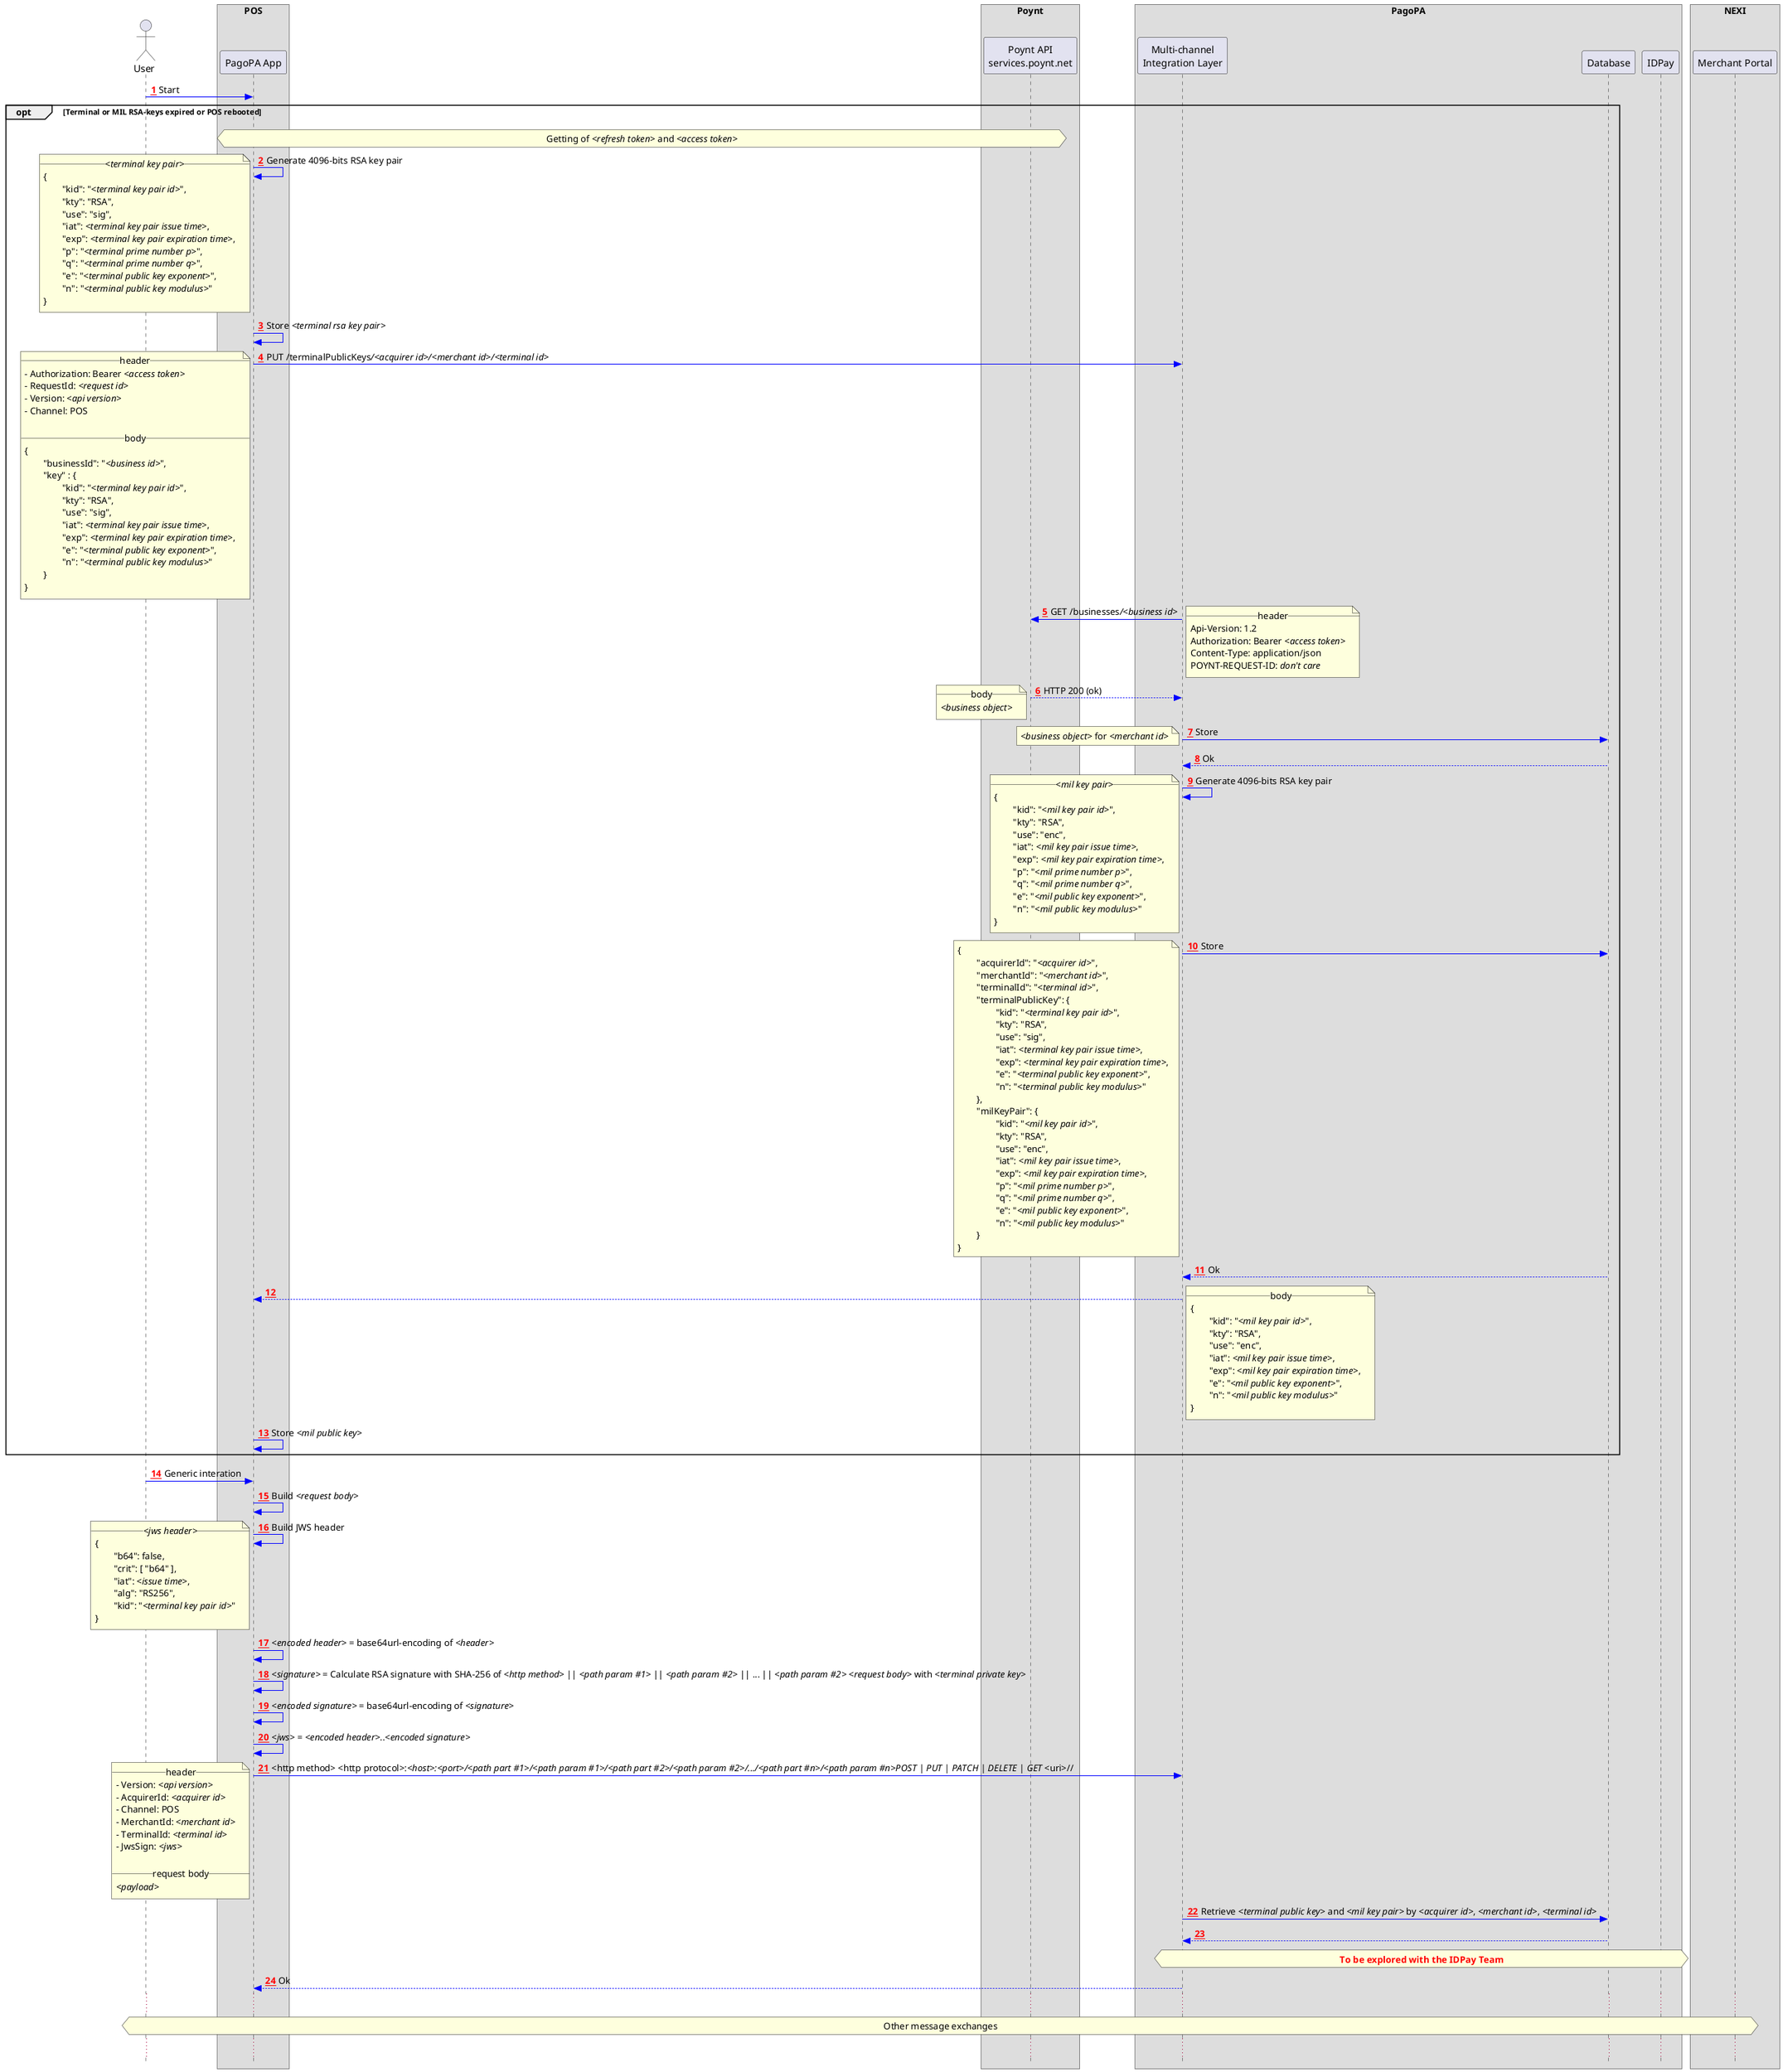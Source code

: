 @startuml

!pragma teoz true
skinparam style strictuml
'skinparam maxMessageSize 300
skinparam sequenceMessageAlign left
skinparam sequenceArrowColor #blue
autonumber "<font color='red'><b><u>##</u></b></font>"



actor "User" as USR

box "POS"
	participant "PagoPA App" as APP
end box

box "Poynt"
	participant "Poynt API\nservices.poynt.net" as PNT
end box

box "PagoPA"
	participant "Multi-channel\nIntegration Layer" as MIL
	participant "Database" as DBS
	participant "IDPay" as IDP
end box

box "NEXI"
	participant "Merchant Portal" as NXI
end box


USR ->  APP: Start

opt Terminal or MIL RSA-keys expired or POS rebooted
	hnote over APP, PNT: Getting of //<refresh token>// and //<access token>//

	APP ->  APP : Generate 4096-bits RSA key pair
	note left
		__//<terminal key pair>//__
		{
			"kid": "//<terminal key pair id>//",
			"kty": "RSA",
			"use": "sig",
			"iat": //<terminal key pair issue time>//,
			"exp": //<terminal key pair expiration time>//,
			"p": "//<terminal prime number p>//",
			"q": "//<terminal prime number q>//",
			"e": "//<terminal public key exponent>//",
			"n": "//<terminal public key modulus>//"
		}
	end note
	
	APP ->  APP : Store //<terminal rsa key pair>//
	APP ->  MIL : PUT /terminalPublicKeys///<acquirer id>/////<merchant id>/////<terminal id>//
	note left
		__header__
		- Authorization: Bearer //<access token>//
		- RequestId: //<request id>//
		- Version: //<api version>//
		- Channel: POS
		
		__body__
		{
			"businessId": "//<business id>//",
			"key" : {
				"kid": "//<terminal key pair id>//",
				"kty": "RSA",
				"use": "sig",
				"iat": //<terminal key pair issue time>//,
				"exp": //<terminal key pair expiration time>//,
				"e": "//<terminal public key exponent>//",
				"n": "//<terminal public key modulus>//"
			}
		}
	end note
	
	MIL ->  PNT : GET /businesses///<business id>//
	note right
		__header__
		Api-Version: 1.2
		Authorization: Bearer //<access token>//
		Content-Type: application/json
		POYNT-REQUEST-ID: //don't care//
	end note

	PNT --> MIL : HTTP 200 (ok)
	note left
		__body__
		//<business object>//
	end note
	
	MIL ->  DBS : Store
	note left
		//<business object>// for //<merchant id>//
	end note
	
	DBS --> MIL : Ok
	
	MIL ->  MIL : Generate 4096-bits RSA key pair
	note left
		__//<mil key pair>//__
		{
			"kid": "//<mil key pair id>//",
			"kty": "RSA",
			"use": "enc",
			"iat": //<mil key pair issue time>//,
			"exp": //<mil key pair expiration time>//,
			"p": "//<mil prime number p>//",
			"q": "//<mil prime number q>//",
			"e": "//<mil public key exponent>//",
			"n": "//<mil public key modulus>//"
		}
	end note
	
	MIL ->  DBS : Store
	note left
		{
			"acquirerId": "//<acquirer id>//",
			"merchantId": "//<merchant id>//",
			"terminalId": "//<terminal id>//",
			"terminalPublicKey": {
				"kid": "//<terminal key pair id>//",
				"kty": "RSA",
				"use": "sig",
				"iat": //<terminal key pair issue time>//,
				"exp": //<terminal key pair expiration time>//,
				"e": "//<terminal public key exponent>//",
				"n": "//<terminal public key modulus>//"
			},
			"milKeyPair": {
				"kid": "//<mil key pair id>//",
				"kty": "RSA",
				"use": "enc",
				"iat": //<mil key pair issue time>//,
				"exp": //<mil key pair expiration time>//,
				"p": "//<mil prime number p>//",
				"q": "//<mil prime number q>//",
				"e": "//<mil public key exponent>//",
				"n": "//<mil public key modulus>//"
			}
		}
	end note
	
	DBS --> MIL : Ok
	MIL --> APP :
	note right
		__body__
		{
			"kid": "//<mil key pair id>//",
			"kty": "RSA",
			"use": "enc",
			"iat": //<mil key pair issue time>//,
			"exp": //<mil key pair expiration time>//,
			"e": "//<mil public key exponent>//",
			"n": "//<mil public key modulus>//"
		}
	end note
	
	APP ->  APP : Store //<mil public key>//
	
end opt


USR ->  APP : Generic interation
APP ->  APP : Build //<request body>//
APP ->  APP : Build JWS header
note left
	__//<jws header>//__
	{
		"b64": false,
		"crit": [ "b64" ],
		"iat": //<issue time>//,
		"alg": "RS256",
		"kid": "//<terminal key pair id>//"
	}
end note
	
APP ->  APP : //<encoded header>// = base64url-encoding of //<header>//
APP ->  APP : //<signature>// = Calculate RSA signature with SHA-256 of //<http method>// || //<path param #1>// || //<path param #2>// || ... || //<path param #2>// //<request body>// with //<terminal private key>//
APP ->  APP : //<encoded signature>// = base64url-encoding of //<signature>//
APP ->  APP : //<jws>// = //<encoded header>//..//<encoded signature>//

APP ->  MIL : <http method> <http protocol>://<host>:<port>/<path part #1>/<path param #1>/<path part #2>/<path param #2>/.../<path part #n>/<path param #n>POST | PUT | PATCH | DELETE | GET //<uri>//
note left
	__header__
	- Version: //<api version>//
	- AcquirerId: //<acquirer id>//
	- Channel: POS
	- MerchantId: //<merchant id>//
	- TerminalId: //<terminal id>//
	- JwsSign: //<jws>//

	__request body__
	//<payload>//
end note

MIL ->  DBS : Retrieve //<terminal public key>// and //<mil key pair>// by //<acquirer id>//, //<merchant id>//, //<terminal id>// 
DBS --> MIL : 

hnote over MIL, IDP: <font color="red">**To be explored with the IDPay Team**</font>

MIL --> APP : Ok

...
hnote across: Other message exchanges
...

@enduml